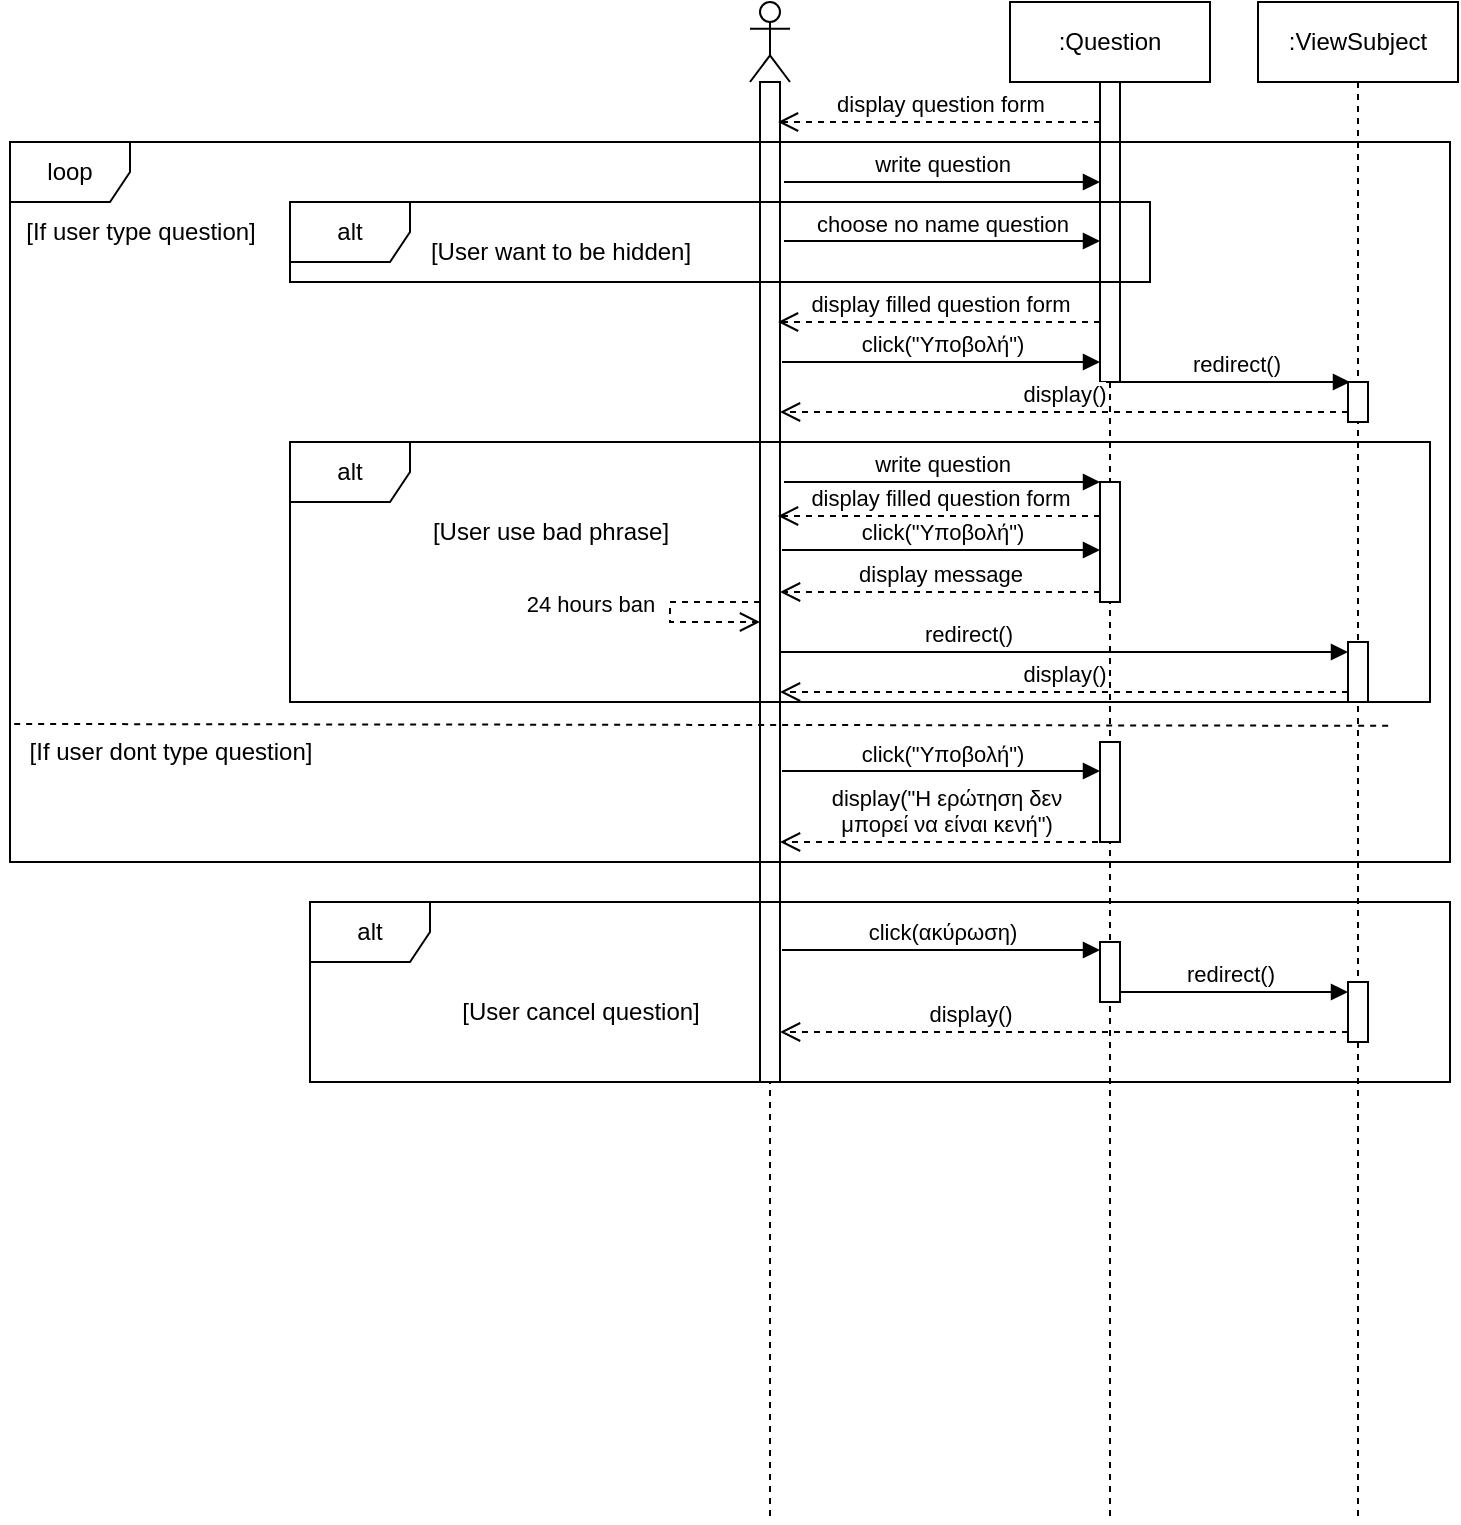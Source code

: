 <mxfile version="27.0.5">
  <diagram name="Σελίδα-1" id="FPNwcSdIoczKbJv5BvVL">
    <mxGraphModel dx="1611" dy="1102" grid="1" gridSize="10" guides="1" tooltips="1" connect="1" arrows="1" fold="1" page="1" pageScale="1" pageWidth="827" pageHeight="1169" math="0" shadow="0" adaptiveColors="none">
      <root>
        <mxCell id="0" />
        <mxCell id="1" parent="0" />
        <mxCell id="dIIYGKijc51no_FASXHO-1" value="" style="shape=umlLifeline;perimeter=lifelinePerimeter;whiteSpace=wrap;html=1;container=1;dropTarget=0;collapsible=0;recursiveResize=0;outlineConnect=0;portConstraint=eastwest;newEdgeStyle={&quot;curved&quot;:0,&quot;rounded&quot;:0};participant=umlActor;" parent="1" vertex="1">
          <mxGeometry x="110" y="120" width="20" height="760" as="geometry" />
        </mxCell>
        <mxCell id="dIIYGKijc51no_FASXHO-3" value="" style="html=1;points=[[0,0,0,0,5],[0,1,0,0,-5],[1,0,0,0,5],[1,1,0,0,-5]];perimeter=orthogonalPerimeter;outlineConnect=0;targetShapes=umlLifeline;portConstraint=eastwest;newEdgeStyle={&quot;curved&quot;:0,&quot;rounded&quot;:0};" parent="dIIYGKijc51no_FASXHO-1" vertex="1">
          <mxGeometry x="5" y="40" width="10" height="500" as="geometry" />
        </mxCell>
        <mxCell id="dIIYGKijc51no_FASXHO-34" value="24 hours ban" style="html=1;verticalAlign=bottom;endArrow=open;dashed=1;endSize=8;curved=0;rounded=0;" parent="dIIYGKijc51no_FASXHO-1" source="dIIYGKijc51no_FASXHO-3" target="dIIYGKijc51no_FASXHO-3" edge="1">
          <mxGeometry x="0.1" y="-40" relative="1" as="geometry">
            <mxPoint y="300" as="sourcePoint" />
            <mxPoint x="-80" y="300" as="targetPoint" />
            <Array as="points">
              <mxPoint x="-40" y="300" />
              <mxPoint x="-40" y="310" />
            </Array>
            <mxPoint x="-40" y="-40" as="offset" />
          </mxGeometry>
        </mxCell>
        <mxCell id="dIIYGKijc51no_FASXHO-2" value=":Question" style="shape=umlLifeline;perimeter=lifelinePerimeter;whiteSpace=wrap;html=1;container=1;dropTarget=0;collapsible=0;recursiveResize=0;outlineConnect=0;portConstraint=eastwest;newEdgeStyle={&quot;curved&quot;:0,&quot;rounded&quot;:0};" parent="1" vertex="1">
          <mxGeometry x="240" y="120" width="100" height="760" as="geometry" />
        </mxCell>
        <mxCell id="dIIYGKijc51no_FASXHO-5" value="[User want to be hidden]" style="text;html=1;align=center;verticalAlign=middle;resizable=0;points=[];autosize=1;strokeColor=none;fillColor=none;" parent="1" vertex="1">
          <mxGeometry x="-60" y="230" width="150" height="30" as="geometry" />
        </mxCell>
        <mxCell id="dIIYGKijc51no_FASXHO-6" value="" style="html=1;points=[[0,0,0,0,5],[0,1,0,0,-5],[1,0,0,0,5],[1,1,0,0,-5]];perimeter=orthogonalPerimeter;outlineConnect=0;targetShapes=umlLifeline;portConstraint=eastwest;newEdgeStyle={&quot;curved&quot;:0,&quot;rounded&quot;:0};" parent="1" vertex="1">
          <mxGeometry x="285" y="160" width="10" height="150" as="geometry" />
        </mxCell>
        <mxCell id="dIIYGKijc51no_FASXHO-7" value="write question" style="html=1;verticalAlign=bottom;endArrow=block;curved=0;rounded=0;entryX=-0.2;entryY=0.54;entryDx=0;entryDy=0;entryPerimeter=0;" parent="1" edge="1">
          <mxGeometry width="80" relative="1" as="geometry">
            <mxPoint x="127" y="210.0" as="sourcePoint" />
            <mxPoint x="285" y="210.0" as="targetPoint" />
          </mxGeometry>
        </mxCell>
        <mxCell id="dIIYGKijc51no_FASXHO-9" value="display question form" style="html=1;verticalAlign=bottom;endArrow=open;dashed=1;endSize=8;curved=0;rounded=0;entryX=0.9;entryY=0.035;entryDx=0;entryDy=0;entryPerimeter=0;" parent="1" edge="1">
          <mxGeometry relative="1" as="geometry">
            <mxPoint x="285" y="180.0" as="sourcePoint" />
            <mxPoint x="124" y="180.0" as="targetPoint" />
          </mxGeometry>
        </mxCell>
        <mxCell id="dIIYGKijc51no_FASXHO-10" value="choose no name question" style="html=1;verticalAlign=bottom;endArrow=block;curved=0;rounded=0;exitX=1.2;exitY=0.097;exitDx=0;exitDy=0;exitPerimeter=0;" parent="1" edge="1">
          <mxGeometry width="80" relative="1" as="geometry">
            <mxPoint x="127" y="239.5" as="sourcePoint" />
            <mxPoint x="285" y="239.5" as="targetPoint" />
          </mxGeometry>
        </mxCell>
        <mxCell id="dIIYGKijc51no_FASXHO-11" value="alt" style="shape=umlFrame;whiteSpace=wrap;html=1;pointerEvents=0;" parent="1" vertex="1">
          <mxGeometry x="-120" y="220" width="430" height="40" as="geometry" />
        </mxCell>
        <mxCell id="dIIYGKijc51no_FASXHO-13" value="display filled question form" style="html=1;verticalAlign=bottom;endArrow=open;dashed=1;endSize=8;curved=0;rounded=0;" parent="1" edge="1">
          <mxGeometry relative="1" as="geometry">
            <mxPoint x="285" y="280" as="sourcePoint" />
            <mxPoint x="124" y="280" as="targetPoint" />
          </mxGeometry>
        </mxCell>
        <mxCell id="dIIYGKijc51no_FASXHO-14" value="loop" style="shape=umlFrame;whiteSpace=wrap;html=1;pointerEvents=0;" parent="1" vertex="1">
          <mxGeometry x="-260" y="190" width="720" height="360" as="geometry" />
        </mxCell>
        <mxCell id="dIIYGKijc51no_FASXHO-15" value="[If user type question]" style="text;html=1;align=center;verticalAlign=middle;resizable=0;points=[];autosize=1;strokeColor=none;fillColor=none;" parent="1" vertex="1">
          <mxGeometry x="-265" y="220" width="140" height="30" as="geometry" />
        </mxCell>
        <mxCell id="dIIYGKijc51no_FASXHO-19" value=":ViewSubject" style="shape=umlLifeline;perimeter=lifelinePerimeter;whiteSpace=wrap;html=1;container=1;dropTarget=0;collapsible=0;recursiveResize=0;outlineConnect=0;portConstraint=eastwest;newEdgeStyle={&quot;curved&quot;:0,&quot;rounded&quot;:0};" parent="1" vertex="1">
          <mxGeometry x="364" y="120" width="100" height="760" as="geometry" />
        </mxCell>
        <mxCell id="dIIYGKijc51no_FASXHO-20" value="" style="html=1;points=[[0,0,0,0,5],[0,1,0,0,-5],[1,0,0,0,5],[1,1,0,0,-5]];perimeter=orthogonalPerimeter;outlineConnect=0;targetShapes=umlLifeline;portConstraint=eastwest;newEdgeStyle={&quot;curved&quot;:0,&quot;rounded&quot;:0};" parent="dIIYGKijc51no_FASXHO-19" vertex="1">
          <mxGeometry x="45" y="190" width="10" height="20" as="geometry" />
        </mxCell>
        <mxCell id="dIIYGKijc51no_FASXHO-37" value="" style="html=1;points=[[0,0,0,0,5],[0,1,0,0,-5],[1,0,0,0,5],[1,1,0,0,-5]];perimeter=orthogonalPerimeter;outlineConnect=0;targetShapes=umlLifeline;portConstraint=eastwest;newEdgeStyle={&quot;curved&quot;:0,&quot;rounded&quot;:0};" parent="dIIYGKijc51no_FASXHO-19" vertex="1">
          <mxGeometry x="45" y="320" width="10" height="30" as="geometry" />
        </mxCell>
        <mxCell id="dIIYGKijc51no_FASXHO-21" value="redirect()" style="html=1;verticalAlign=bottom;endArrow=block;curved=0;rounded=0;" parent="1" edge="1">
          <mxGeometry width="80" relative="1" as="geometry">
            <mxPoint x="295" y="310" as="sourcePoint" />
            <mxPoint x="410" y="310" as="targetPoint" />
          </mxGeometry>
        </mxCell>
        <mxCell id="dIIYGKijc51no_FASXHO-24" value="display()" style="html=1;verticalAlign=bottom;endArrow=open;dashed=1;endSize=8;curved=0;rounded=0;exitX=0;exitY=1;exitDx=0;exitDy=-5;exitPerimeter=0;" parent="1" source="dIIYGKijc51no_FASXHO-20" target="dIIYGKijc51no_FASXHO-3" edge="1">
          <mxGeometry relative="1" as="geometry">
            <mxPoint x="220" y="320" as="sourcePoint" />
            <mxPoint x="140" y="320" as="targetPoint" />
          </mxGeometry>
        </mxCell>
        <mxCell id="dIIYGKijc51no_FASXHO-26" value="alt" style="shape=umlFrame;whiteSpace=wrap;html=1;pointerEvents=0;" parent="1" vertex="1">
          <mxGeometry x="-120" y="340" width="570" height="130" as="geometry" />
        </mxCell>
        <mxCell id="dIIYGKijc51no_FASXHO-27" value="[User use bad phrase]" style="text;html=1;align=center;verticalAlign=middle;resizable=0;points=[];autosize=1;strokeColor=none;fillColor=none;" parent="1" vertex="1">
          <mxGeometry x="-60" y="370" width="140" height="30" as="geometry" />
        </mxCell>
        <mxCell id="dIIYGKijc51no_FASXHO-28" value="" style="html=1;points=[[0,0,0,0,5],[0,1,0,0,-5],[1,0,0,0,5],[1,1,0,0,-5]];perimeter=orthogonalPerimeter;outlineConnect=0;targetShapes=umlLifeline;portConstraint=eastwest;newEdgeStyle={&quot;curved&quot;:0,&quot;rounded&quot;:0};" parent="1" vertex="1">
          <mxGeometry x="285" y="360" width="10" height="60" as="geometry" />
        </mxCell>
        <mxCell id="dIIYGKijc51no_FASXHO-29" value="write question" style="html=1;verticalAlign=bottom;endArrow=block;curved=0;rounded=0;entryX=-0.2;entryY=0.54;entryDx=0;entryDy=0;entryPerimeter=0;" parent="1" edge="1">
          <mxGeometry width="80" relative="1" as="geometry">
            <mxPoint x="127" y="360.0" as="sourcePoint" />
            <mxPoint x="285" y="360.0" as="targetPoint" />
          </mxGeometry>
        </mxCell>
        <mxCell id="dIIYGKijc51no_FASXHO-30" value="display filled question form" style="html=1;verticalAlign=bottom;endArrow=open;dashed=1;endSize=8;curved=0;rounded=0;entryX=0.9;entryY=0.167;entryDx=0;entryDy=0;entryPerimeter=0;" parent="1" edge="1">
          <mxGeometry relative="1" as="geometry">
            <mxPoint x="285" y="377" as="sourcePoint" />
            <mxPoint x="124" y="377" as="targetPoint" />
          </mxGeometry>
        </mxCell>
        <mxCell id="dIIYGKijc51no_FASXHO-31" value="click(&quot;Υποβολή&quot;)" style="html=1;verticalAlign=bottom;endArrow=block;curved=0;rounded=0;" parent="1" edge="1">
          <mxGeometry width="80" relative="1" as="geometry">
            <mxPoint x="126" y="300" as="sourcePoint" />
            <mxPoint x="285" y="300" as="targetPoint" />
          </mxGeometry>
        </mxCell>
        <mxCell id="dIIYGKijc51no_FASXHO-32" value="click(&quot;Υποβολή&quot;)" style="html=1;verticalAlign=bottom;endArrow=block;curved=0;rounded=0;" parent="1" edge="1">
          <mxGeometry width="80" relative="1" as="geometry">
            <mxPoint x="126" y="394" as="sourcePoint" />
            <mxPoint x="285" y="394" as="targetPoint" />
          </mxGeometry>
        </mxCell>
        <mxCell id="dIIYGKijc51no_FASXHO-33" value="display message" style="html=1;verticalAlign=bottom;endArrow=open;dashed=1;endSize=8;curved=0;rounded=0;exitX=0;exitY=1;exitDx=0;exitDy=-5;exitPerimeter=0;" parent="1" source="dIIYGKijc51no_FASXHO-28" target="dIIYGKijc51no_FASXHO-3" edge="1">
          <mxGeometry relative="1" as="geometry">
            <mxPoint x="210" y="420" as="sourcePoint" />
            <mxPoint x="130" y="420" as="targetPoint" />
          </mxGeometry>
        </mxCell>
        <mxCell id="dIIYGKijc51no_FASXHO-16" value="" style="endArrow=none;dashed=1;html=1;rounded=0;exitX=0.013;exitY=0.033;exitDx=0;exitDy=0;exitPerimeter=0;entryX=1.001;entryY=0.645;entryDx=0;entryDy=0;entryPerimeter=0;" parent="1" source="dIIYGKijc51no_FASXHO-17" edge="1">
          <mxGeometry width="50" height="50" relative="1" as="geometry">
            <mxPoint x="-220" y="510" as="sourcePoint" />
            <mxPoint x="430.69" y="481.9" as="targetPoint" />
          </mxGeometry>
        </mxCell>
        <mxCell id="dIIYGKijc51no_FASXHO-17" value="[If user dont type question]" style="text;html=1;align=center;verticalAlign=middle;resizable=0;points=[];autosize=1;strokeColor=none;fillColor=none;" parent="1" vertex="1">
          <mxGeometry x="-260" y="480" width="160" height="30" as="geometry" />
        </mxCell>
        <mxCell id="dIIYGKijc51no_FASXHO-25" value="display(&quot;Η ερώτηση δεν&lt;div&gt;μπορεί να είναι κενή&quot;)&lt;/div&gt;" style="html=1;verticalAlign=bottom;endArrow=open;dashed=1;endSize=8;curved=0;rounded=0;exitX=0.5;exitY=1;exitDx=0;exitDy=0;exitPerimeter=0;" parent="1" source="dIIYGKijc51no_FASXHO-18" edge="1">
          <mxGeometry relative="1" as="geometry">
            <mxPoint x="230" y="530" as="sourcePoint" />
            <mxPoint x="125" y="540" as="targetPoint" />
          </mxGeometry>
        </mxCell>
        <mxCell id="dIIYGKijc51no_FASXHO-12" value="click(&quot;Υποβολή&quot;)" style="html=1;verticalAlign=bottom;endArrow=block;curved=0;rounded=0;" parent="1" edge="1">
          <mxGeometry width="80" relative="1" as="geometry">
            <mxPoint x="126" y="504.5" as="sourcePoint" />
            <mxPoint x="285" y="504.5" as="targetPoint" />
          </mxGeometry>
        </mxCell>
        <mxCell id="dIIYGKijc51no_FASXHO-18" value="" style="html=1;points=[[0,0,0,0,5],[0,1,0,0,-5],[1,0,0,0,5],[1,1,0,0,-5]];perimeter=orthogonalPerimeter;outlineConnect=0;targetShapes=umlLifeline;portConstraint=eastwest;newEdgeStyle={&quot;curved&quot;:0,&quot;rounded&quot;:0};" parent="1" vertex="1">
          <mxGeometry x="285" y="490" width="10" height="50" as="geometry" />
        </mxCell>
        <mxCell id="dIIYGKijc51no_FASXHO-36" value="redirect()" style="html=1;verticalAlign=bottom;endArrow=block;curved=0;rounded=0;entryX=0;entryY=0;entryDx=0;entryDy=5;entryPerimeter=0;" parent="1" source="dIIYGKijc51no_FASXHO-3" target="dIIYGKijc51no_FASXHO-37" edge="1">
          <mxGeometry x="-0.34" width="80" relative="1" as="geometry">
            <mxPoint x="130" y="430" as="sourcePoint" />
            <mxPoint x="410" y="430" as="targetPoint" />
            <mxPoint as="offset" />
          </mxGeometry>
        </mxCell>
        <mxCell id="dIIYGKijc51no_FASXHO-38" value="display()" style="html=1;verticalAlign=bottom;endArrow=open;dashed=1;endSize=8;curved=0;rounded=0;exitX=0;exitY=1;exitDx=0;exitDy=-5;exitPerimeter=0;" parent="1" source="dIIYGKijc51no_FASXHO-37" target="dIIYGKijc51no_FASXHO-3" edge="1">
          <mxGeometry relative="1" as="geometry">
            <mxPoint x="240" y="440" as="sourcePoint" />
            <mxPoint x="160" y="440" as="targetPoint" />
          </mxGeometry>
        </mxCell>
        <mxCell id="eE-SgqUQoxmuOKJf86Kn-1" value="alt" style="shape=umlFrame;whiteSpace=wrap;html=1;pointerEvents=0;" vertex="1" parent="1">
          <mxGeometry x="-110" y="570" width="570" height="90" as="geometry" />
        </mxCell>
        <mxCell id="eE-SgqUQoxmuOKJf86Kn-2" value="[User cancel question]" style="text;html=1;align=center;verticalAlign=middle;resizable=0;points=[];autosize=1;strokeColor=none;fillColor=none;" vertex="1" parent="1">
          <mxGeometry x="-45" y="610" width="140" height="30" as="geometry" />
        </mxCell>
        <mxCell id="eE-SgqUQoxmuOKJf86Kn-3" value="" style="html=1;points=[[0,0,0,0,5],[0,1,0,0,-5],[1,0,0,0,5],[1,1,0,0,-5]];perimeter=orthogonalPerimeter;outlineConnect=0;targetShapes=umlLifeline;portConstraint=eastwest;newEdgeStyle={&quot;curved&quot;:0,&quot;rounded&quot;:0};" vertex="1" parent="1">
          <mxGeometry x="409" y="610" width="10" height="30" as="geometry" />
        </mxCell>
        <mxCell id="eE-SgqUQoxmuOKJf86Kn-4" value="" style="html=1;points=[[0,0,0,0,5],[0,1,0,0,-5],[1,0,0,0,5],[1,1,0,0,-5]];perimeter=orthogonalPerimeter;outlineConnect=0;targetShapes=umlLifeline;portConstraint=eastwest;newEdgeStyle={&quot;curved&quot;:0,&quot;rounded&quot;:0};" vertex="1" parent="1">
          <mxGeometry x="285" y="590" width="10" height="30" as="geometry" />
        </mxCell>
        <mxCell id="eE-SgqUQoxmuOKJf86Kn-5" value="click(ακύρωση)" style="html=1;verticalAlign=bottom;endArrow=block;curved=0;rounded=0;" edge="1" parent="1">
          <mxGeometry width="80" relative="1" as="geometry">
            <mxPoint x="126" y="594" as="sourcePoint" />
            <mxPoint x="285" y="594" as="targetPoint" />
          </mxGeometry>
        </mxCell>
        <mxCell id="eE-SgqUQoxmuOKJf86Kn-6" value="redirect()" style="html=1;verticalAlign=bottom;endArrow=block;curved=0;rounded=0;exitX=1;exitY=1;exitDx=0;exitDy=-5;exitPerimeter=0;" edge="1" parent="1" source="eE-SgqUQoxmuOKJf86Kn-4" target="eE-SgqUQoxmuOKJf86Kn-3">
          <mxGeometry x="-0.035" width="80" relative="1" as="geometry">
            <mxPoint x="135" y="635" as="sourcePoint" />
            <mxPoint x="220" y="640" as="targetPoint" />
            <mxPoint as="offset" />
          </mxGeometry>
        </mxCell>
        <mxCell id="eE-SgqUQoxmuOKJf86Kn-7" value="display()" style="html=1;verticalAlign=bottom;endArrow=open;dashed=1;endSize=8;curved=0;rounded=0;exitX=0;exitY=1;exitDx=0;exitDy=-5;exitPerimeter=0;" edge="1" parent="1" source="eE-SgqUQoxmuOKJf86Kn-3" target="dIIYGKijc51no_FASXHO-3">
          <mxGeometry x="0.331" relative="1" as="geometry">
            <mxPoint x="250" y="640" as="sourcePoint" />
            <mxPoint x="135" y="635" as="targetPoint" />
            <mxPoint as="offset" />
          </mxGeometry>
        </mxCell>
      </root>
    </mxGraphModel>
  </diagram>
</mxfile>
